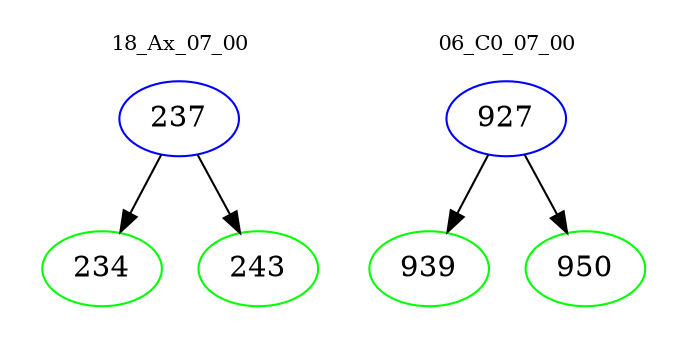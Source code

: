 digraph{
subgraph cluster_0 {
color = white
label = "18_Ax_07_00";
fontsize=10;
T0_237 [label="237", color="blue"]
T0_237 -> T0_234 [color="black"]
T0_234 [label="234", color="green"]
T0_237 -> T0_243 [color="black"]
T0_243 [label="243", color="green"]
}
subgraph cluster_1 {
color = white
label = "06_C0_07_00";
fontsize=10;
T1_927 [label="927", color="blue"]
T1_927 -> T1_939 [color="black"]
T1_939 [label="939", color="green"]
T1_927 -> T1_950 [color="black"]
T1_950 [label="950", color="green"]
}
}
